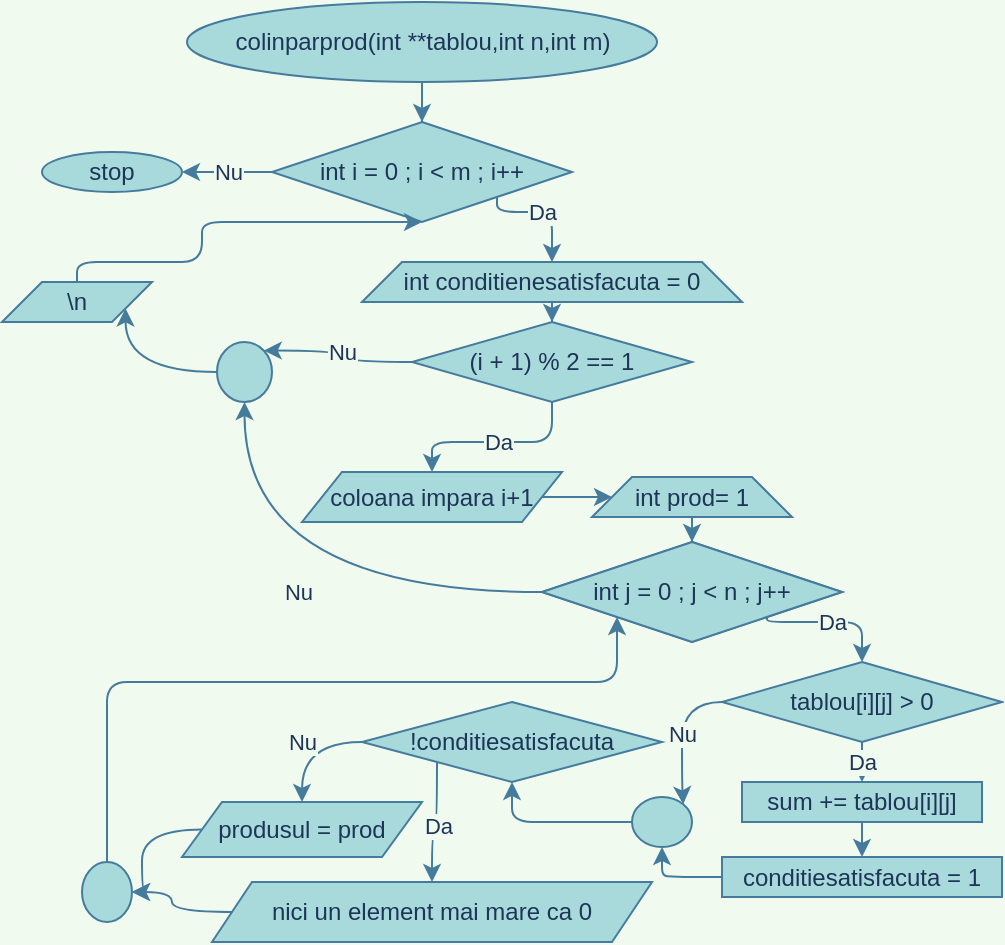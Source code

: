 <mxfile version="13.9.5" type="device"><diagram id="jHEiihrEU6xjhWh0VxYQ" name="Page-1"><mxGraphModel dx="530" dy="337" grid="1" gridSize="10" guides="1" tooltips="1" connect="1" arrows="1" fold="1" page="1" pageScale="1" pageWidth="850" pageHeight="1100" background="#F1FAEE" math="0" shadow="0"><root><mxCell id="0"/><mxCell id="1" parent="0"/><mxCell id="9hHZ9BTZ3P-Oq8APdchx-1" style="edgeStyle=orthogonalEdgeStyle;rounded=0;orthogonalLoop=1;jettySize=auto;html=1;labelBorderColor=none;sketch=0;fillColor=#A8DADC;strokeColor=#457B9D;labelBackgroundColor=#F1FAEE;fontColor=#1D3557;" edge="1" parent="1" source="9hHZ9BTZ3P-Oq8APdchx-2" target="9hHZ9BTZ3P-Oq8APdchx-5"><mxGeometry relative="1" as="geometry"/></mxCell><mxCell id="9hHZ9BTZ3P-Oq8APdchx-2" value="&lt;font style=&quot;font-size: 12px&quot;&gt;&lt;span style=&quot;font-family: &amp;#34;liberation sans&amp;#34; , sans-serif&quot;&gt;colinparprod&lt;/span&gt;(int **tablou,int n,int m)&lt;/font&gt;" style="ellipse;whiteSpace=wrap;html=1;fillColor=#A8DADC;labelBackgroundColor=none;labelBorderColor=none;sketch=0;strokeColor=#457B9D;fontColor=#1D3557;" vertex="1" parent="1"><mxGeometry x="202.5" y="130" width="235" height="40" as="geometry"/></mxCell><mxCell id="9hHZ9BTZ3P-Oq8APdchx-3" value="&lt;font style=&quot;&quot;&gt;Nu&lt;/font&gt;" style="edgeStyle=orthogonalEdgeStyle;curved=1;orthogonalLoop=1;jettySize=auto;html=1;entryX=1;entryY=0.5;entryDx=0;entryDy=0;labelBorderColor=none;sketch=0;fillColor=#A8DADC;strokeColor=#457B9D;labelBackgroundColor=#F1FAEE;fontColor=#1D3557;" edge="1" parent="1" source="9hHZ9BTZ3P-Oq8APdchx-5" target="9hHZ9BTZ3P-Oq8APdchx-9"><mxGeometry relative="1" as="geometry"><mxPoint x="220" y="250" as="targetPoint"/></mxGeometry></mxCell><mxCell id="9hHZ9BTZ3P-Oq8APdchx-4" value="Da" style="edgeStyle=orthogonalEdgeStyle;orthogonalLoop=1;jettySize=auto;html=1;exitX=1;exitY=1;exitDx=0;exitDy=0;entryX=0.5;entryY=0;entryDx=0;entryDy=0;labelBorderColor=none;sketch=0;fillColor=#A8DADC;strokeColor=#457B9D;labelBackgroundColor=#F1FAEE;fontColor=#1D3557;rounded=1;" edge="1" parent="1" source="9hHZ9BTZ3P-Oq8APdchx-5" target="9hHZ9BTZ3P-Oq8APdchx-11"><mxGeometry relative="1" as="geometry"><Array as="points"><mxPoint x="358" y="235"/><mxPoint x="385" y="235"/></Array></mxGeometry></mxCell><mxCell id="9hHZ9BTZ3P-Oq8APdchx-5" value="int i = 0 ; i &amp;lt; m ; i++" style="rhombus;whiteSpace=wrap;html=1;fillColor=#A8DADC;labelBackgroundColor=none;labelBorderColor=none;sketch=0;strokeColor=#457B9D;fontColor=#1D3557;" vertex="1" parent="1"><mxGeometry x="245" y="190" width="150" height="50" as="geometry"/></mxCell><mxCell id="9hHZ9BTZ3P-Oq8APdchx-6" value="Da" style="edgeStyle=orthogonalEdgeStyle;orthogonalLoop=1;jettySize=auto;html=1;exitX=1;exitY=1;exitDx=0;exitDy=0;entryX=0.5;entryY=0;entryDx=0;entryDy=0;labelBorderColor=none;sketch=0;fillColor=#A8DADC;strokeColor=#457B9D;labelBackgroundColor=#F1FAEE;fontColor=#1D3557;rounded=1;" edge="1" parent="1" source="9hHZ9BTZ3P-Oq8APdchx-8" target="9hHZ9BTZ3P-Oq8APdchx-21"><mxGeometry relative="1" as="geometry"><Array as="points"><mxPoint x="492" y="440"/><mxPoint x="540" y="440"/></Array></mxGeometry></mxCell><mxCell id="9hHZ9BTZ3P-Oq8APdchx-7" value="Nu" style="edgeStyle=orthogonalEdgeStyle;curved=1;orthogonalLoop=1;jettySize=auto;html=1;entryX=0.5;entryY=1;entryDx=0;entryDy=0;labelBorderColor=none;sketch=0;fillColor=#A8DADC;strokeColor=#457B9D;labelBackgroundColor=#F1FAEE;fontColor=#1D3557;" edge="1" parent="1" source="9hHZ9BTZ3P-Oq8APdchx-8" target="9hHZ9BTZ3P-Oq8APdchx-36"><mxGeometry relative="1" as="geometry"/></mxCell><mxCell id="9hHZ9BTZ3P-Oq8APdchx-8" value="int j = 0 ; j &amp;lt; m ; j++" style="rhombus;whiteSpace=wrap;html=1;fillColor=#A8DADC;labelBorderColor=none;sketch=0;strokeColor=#457B9D;fontColor=#1D3557;" vertex="1" parent="1"><mxGeometry x="380" y="400" width="150" height="50" as="geometry"/></mxCell><mxCell id="9hHZ9BTZ3P-Oq8APdchx-9" value="stop" style="ellipse;whiteSpace=wrap;html=1;fillColor=#A8DADC;labelBackgroundColor=none;labelBorderColor=none;sketch=0;strokeColor=#457B9D;fontColor=#1D3557;" vertex="1" parent="1"><mxGeometry x="130" y="205" width="70" height="20" as="geometry"/></mxCell><mxCell id="9hHZ9BTZ3P-Oq8APdchx-10" style="edgeStyle=orthogonalEdgeStyle;curved=1;orthogonalLoop=1;jettySize=auto;html=1;entryX=0.5;entryY=0;entryDx=0;entryDy=0;labelBorderColor=none;sketch=0;fillColor=#A8DADC;strokeColor=#457B9D;labelBackgroundColor=#F1FAEE;fontColor=#1D3557;" edge="1" parent="1" source="9hHZ9BTZ3P-Oq8APdchx-11" target="9hHZ9BTZ3P-Oq8APdchx-14"><mxGeometry relative="1" as="geometry"/></mxCell><mxCell id="9hHZ9BTZ3P-Oq8APdchx-11" value="int conditienesatisfacuta = 0" style="shape=trapezoid;perimeter=trapezoidPerimeter;whiteSpace=wrap;html=1;fixedSize=1;fillColor=#A8DADC;labelBackgroundColor=none;labelBorderColor=none;sketch=0;strokeColor=#457B9D;fontColor=#1D3557;" vertex="1" parent="1"><mxGeometry x="290" y="260" width="190" height="20" as="geometry"/></mxCell><mxCell id="9hHZ9BTZ3P-Oq8APdchx-12" value="Nu" style="edgeStyle=orthogonalEdgeStyle;curved=1;orthogonalLoop=1;jettySize=auto;html=1;entryX=1;entryY=0;entryDx=0;entryDy=0;labelBorderColor=none;sketch=0;fillColor=#A8DADC;strokeColor=#457B9D;labelBackgroundColor=#F1FAEE;fontColor=#1D3557;" edge="1" parent="1" source="9hHZ9BTZ3P-Oq8APdchx-14" target="9hHZ9BTZ3P-Oq8APdchx-36"><mxGeometry relative="1" as="geometry"/></mxCell><mxCell id="9hHZ9BTZ3P-Oq8APdchx-13" value="Da" style="edgeStyle=orthogonalEdgeStyle;orthogonalLoop=1;jettySize=auto;html=1;labelBorderColor=none;rounded=1;sketch=0;fillColor=#A8DADC;strokeColor=#457B9D;labelBackgroundColor=#F1FAEE;fontColor=#1D3557;" edge="1" parent="1" source="9hHZ9BTZ3P-Oq8APdchx-14" target="9hHZ9BTZ3P-Oq8APdchx-16"><mxGeometry relative="1" as="geometry"/></mxCell><mxCell id="9hHZ9BTZ3P-Oq8APdchx-14" value="&lt;span style=&quot;font-family: &amp;#34;liberation sans&amp;#34; , sans-serif&quot;&gt;(i&amp;nbsp;+&amp;nbsp;&lt;/span&gt;&lt;font style=&quot;font-family: &amp;#34;liberation sans&amp;#34; , sans-serif&quot;&gt;1&lt;/font&gt;&lt;span style=&quot;font-family: &amp;#34;liberation sans&amp;#34; , sans-serif&quot;&gt;)&amp;nbsp;%&amp;nbsp;&lt;/span&gt;&lt;font style=&quot;font-family: &amp;#34;liberation sans&amp;#34; , sans-serif&quot;&gt;2&lt;/font&gt;&lt;span style=&quot;font-family: &amp;#34;liberation sans&amp;#34; , sans-serif&quot;&gt;&amp;nbsp;==&amp;nbsp;&lt;/span&gt;&lt;font style=&quot;font-family: &amp;#34;liberation sans&amp;#34; , sans-serif&quot;&gt;1&lt;/font&gt;" style="rhombus;whiteSpace=wrap;html=1;fillColor=#A8DADC;labelBackgroundColor=none;labelBorderColor=none;sketch=0;strokeColor=#457B9D;fontColor=#1D3557;" vertex="1" parent="1"><mxGeometry x="315" y="290" width="140" height="40" as="geometry"/></mxCell><mxCell id="9hHZ9BTZ3P-Oq8APdchx-15" style="edgeStyle=orthogonalEdgeStyle;curved=1;orthogonalLoop=1;jettySize=auto;html=1;labelBorderColor=none;sketch=0;fillColor=#A8DADC;strokeColor=#457B9D;labelBackgroundColor=#F1FAEE;fontColor=#1D3557;entryX=0;entryY=0.5;entryDx=0;entryDy=0;" edge="1" parent="1" source="9hHZ9BTZ3P-Oq8APdchx-16" target="9hHZ9BTZ3P-Oq8APdchx-18"><mxGeometry relative="1" as="geometry"><mxPoint x="420" y="378" as="targetPoint"/></mxGeometry></mxCell><mxCell id="9hHZ9BTZ3P-Oq8APdchx-16" value="coloana impara i+1" style="shape=parallelogram;perimeter=parallelogramPerimeter;whiteSpace=wrap;html=1;fixedSize=1;fillColor=#A8DADC;labelBorderColor=none;sketch=0;strokeColor=#457B9D;fontColor=#1D3557;" vertex="1" parent="1"><mxGeometry x="260" y="365" width="130" height="25" as="geometry"/></mxCell><mxCell id="9hHZ9BTZ3P-Oq8APdchx-17" style="edgeStyle=orthogonalEdgeStyle;curved=1;orthogonalLoop=1;jettySize=auto;html=1;labelBorderColor=none;sketch=0;fillColor=#A8DADC;strokeColor=#457B9D;labelBackgroundColor=#F1FAEE;fontColor=#1D3557;" edge="1" parent="1" source="9hHZ9BTZ3P-Oq8APdchx-18" target="9hHZ9BTZ3P-Oq8APdchx-8"><mxGeometry relative="1" as="geometry"/></mxCell><mxCell id="9hHZ9BTZ3P-Oq8APdchx-18" value="int prod= 1" style="shape=trapezoid;perimeter=trapezoidPerimeter;whiteSpace=wrap;html=1;fixedSize=1;fillColor=#A8DADC;labelBorderColor=none;sketch=0;strokeColor=#457B9D;fontColor=#1D3557;" vertex="1" parent="1"><mxGeometry x="405" y="367.5" width="100" height="20" as="geometry"/></mxCell><mxCell id="9hHZ9BTZ3P-Oq8APdchx-19" value="Da" style="edgeStyle=orthogonalEdgeStyle;curved=1;orthogonalLoop=1;jettySize=auto;html=1;labelBorderColor=none;sketch=0;fillColor=#A8DADC;strokeColor=#457B9D;labelBackgroundColor=#F1FAEE;fontColor=#1D3557;entryX=0.5;entryY=0;entryDx=0;entryDy=0;" edge="1" parent="1" source="9hHZ9BTZ3P-Oq8APdchx-21" target="9hHZ9BTZ3P-Oq8APdchx-23"><mxGeometry relative="1" as="geometry"><mxPoint x="540" y="537" as="targetPoint"/></mxGeometry></mxCell><mxCell id="9hHZ9BTZ3P-Oq8APdchx-20" value="Nu" style="edgeStyle=orthogonalEdgeStyle;curved=1;orthogonalLoop=1;jettySize=auto;html=1;entryX=1;entryY=0;entryDx=0;entryDy=0;labelBorderColor=none;sketch=0;fillColor=#A8DADC;strokeColor=#457B9D;labelBackgroundColor=#F1FAEE;fontColor=#1D3557;" edge="1" parent="1" source="9hHZ9BTZ3P-Oq8APdchx-21" target="9hHZ9BTZ3P-Oq8APdchx-38"><mxGeometry relative="1" as="geometry"/></mxCell><mxCell id="9hHZ9BTZ3P-Oq8APdchx-21" value="&lt;font face=&quot;liberation sans, sans-serif&quot;&gt;tablou[i][j] &amp;gt; 0&lt;/font&gt;" style="rhombus;whiteSpace=wrap;html=1;fillColor=#A8DADC;labelBorderColor=none;sketch=0;strokeColor=#457B9D;fontColor=#1D3557;" vertex="1" parent="1"><mxGeometry x="470" y="460" width="140" height="40" as="geometry"/></mxCell><mxCell id="9hHZ9BTZ3P-Oq8APdchx-49" style="edgeStyle=orthogonalEdgeStyle;rounded=1;sketch=0;orthogonalLoop=1;jettySize=auto;html=1;exitX=0.5;exitY=1;exitDx=0;exitDy=0;entryX=0.5;entryY=0;entryDx=0;entryDy=0;strokeColor=#457B9D;fillColor=#A8DADC;fontColor=#1D3557;" edge="1" parent="1" source="9hHZ9BTZ3P-Oq8APdchx-23" target="9hHZ9BTZ3P-Oq8APdchx-25"><mxGeometry relative="1" as="geometry"/></mxCell><mxCell id="9hHZ9BTZ3P-Oq8APdchx-23" value="sum += tablou[i][j]" style="rounded=0;whiteSpace=wrap;html=1;fillColor=#A8DADC;labelBorderColor=none;sketch=0;strokeColor=#457B9D;fontColor=#1D3557;" vertex="1" parent="1"><mxGeometry x="480" y="520" width="120" height="20" as="geometry"/></mxCell><mxCell id="9hHZ9BTZ3P-Oq8APdchx-24" style="edgeStyle=orthogonalEdgeStyle;orthogonalLoop=1;jettySize=auto;html=1;labelBorderColor=none;sketch=0;fillColor=#A8DADC;strokeColor=#457B9D;labelBackgroundColor=#F1FAEE;fontColor=#1D3557;rounded=1;" edge="1" parent="1" source="9hHZ9BTZ3P-Oq8APdchx-25" target="9hHZ9BTZ3P-Oq8APdchx-38"><mxGeometry relative="1" as="geometry"><Array as="points"><mxPoint x="450" y="567"/><mxPoint x="440" y="567"/></Array></mxGeometry></mxCell><mxCell id="9hHZ9BTZ3P-Oq8APdchx-25" value="conditiesatisfacuta = 1" style="rounded=0;whiteSpace=wrap;html=1;fillColor=#A8DADC;labelBorderColor=none;sketch=0;strokeColor=#457B9D;fontColor=#1D3557;" vertex="1" parent="1"><mxGeometry x="470" y="557.5" width="140" height="20" as="geometry"/></mxCell><mxCell id="9hHZ9BTZ3P-Oq8APdchx-26" value="Da" style="edgeStyle=orthogonalEdgeStyle;curved=1;orthogonalLoop=1;jettySize=auto;html=1;exitX=0;exitY=1;exitDx=0;exitDy=0;entryX=0.5;entryY=0;entryDx=0;entryDy=0;labelBorderColor=none;sketch=0;fillColor=#A8DADC;strokeColor=#457B9D;labelBackgroundColor=#F1FAEE;fontColor=#1D3557;" edge="1" parent="1" source="9hHZ9BTZ3P-Oq8APdchx-28" target="9hHZ9BTZ3P-Oq8APdchx-30"><mxGeometry relative="1" as="geometry"/></mxCell><mxCell id="9hHZ9BTZ3P-Oq8APdchx-27" value="Nu" style="edgeStyle=orthogonalEdgeStyle;curved=1;orthogonalLoop=1;jettySize=auto;html=1;exitX=0;exitY=0.5;exitDx=0;exitDy=0;entryX=0.5;entryY=0;entryDx=0;entryDy=0;labelBorderColor=none;sketch=0;fillColor=#A8DADC;strokeColor=#457B9D;labelBackgroundColor=#F1FAEE;fontColor=#1D3557;" edge="1" parent="1" source="9hHZ9BTZ3P-Oq8APdchx-28" target="9hHZ9BTZ3P-Oq8APdchx-32"><mxGeometry relative="1" as="geometry"/></mxCell><mxCell id="9hHZ9BTZ3P-Oq8APdchx-28" value="&lt;font face=&quot;liberation sans, sans-serif&quot;&gt;!conditiesatisfacuta&lt;/font&gt;" style="rhombus;whiteSpace=wrap;html=1;fillColor=#A8DADC;labelBorderColor=none;sketch=0;strokeColor=#457B9D;fontColor=#1D3557;" vertex="1" parent="1"><mxGeometry x="290" y="480" width="150" height="40" as="geometry"/></mxCell><mxCell id="9hHZ9BTZ3P-Oq8APdchx-29" style="edgeStyle=orthogonalEdgeStyle;curved=1;orthogonalLoop=1;jettySize=auto;html=1;entryX=1;entryY=0.5;entryDx=0;entryDy=0;labelBorderColor=none;sketch=0;fillColor=#A8DADC;strokeColor=#457B9D;labelBackgroundColor=#F1FAEE;fontColor=#1D3557;" edge="1" parent="1" source="9hHZ9BTZ3P-Oq8APdchx-30" target="9hHZ9BTZ3P-Oq8APdchx-40"><mxGeometry relative="1" as="geometry"/></mxCell><mxCell id="9hHZ9BTZ3P-Oq8APdchx-30" value="nici un element mai mare ca 0" style="shape=parallelogram;perimeter=parallelogramPerimeter;whiteSpace=wrap;html=1;fixedSize=1;fillColor=#A8DADC;labelBorderColor=none;sketch=0;strokeColor=#457B9D;fontColor=#1D3557;" vertex="1" parent="1"><mxGeometry x="215" y="570" width="220" height="30" as="geometry"/></mxCell><mxCell id="9hHZ9BTZ3P-Oq8APdchx-31" style="edgeStyle=orthogonalEdgeStyle;curved=1;orthogonalLoop=1;jettySize=auto;html=1;entryX=1;entryY=0.5;entryDx=0;entryDy=0;labelBorderColor=none;sketch=0;fillColor=#A8DADC;strokeColor=#457B9D;labelBackgroundColor=#F1FAEE;fontColor=#1D3557;" edge="1" parent="1" source="9hHZ9BTZ3P-Oq8APdchx-32" target="9hHZ9BTZ3P-Oq8APdchx-40"><mxGeometry relative="1" as="geometry"/></mxCell><mxCell id="9hHZ9BTZ3P-Oq8APdchx-32" value="produsul = prod" style="shape=parallelogram;perimeter=parallelogramPerimeter;whiteSpace=wrap;html=1;fixedSize=1;fillColor=#A8DADC;labelBorderColor=none;sketch=0;strokeColor=#457B9D;fontColor=#1D3557;" vertex="1" parent="1"><mxGeometry x="200" y="530" width="120" height="27.5" as="geometry"/></mxCell><mxCell id="9hHZ9BTZ3P-Oq8APdchx-33" style="edgeStyle=orthogonalEdgeStyle;orthogonalLoop=1;jettySize=auto;html=1;labelBorderColor=none;sketch=0;fillColor=#A8DADC;strokeColor=#457B9D;labelBackgroundColor=#F1FAEE;fontColor=#1D3557;rounded=1;" edge="1" parent="1" source="9hHZ9BTZ3P-Oq8APdchx-34" target="9hHZ9BTZ3P-Oq8APdchx-5"><mxGeometry relative="1" as="geometry"><Array as="points"><mxPoint x="148" y="260"/><mxPoint x="210" y="260"/><mxPoint x="210" y="240"/><mxPoint x="278" y="240"/></Array></mxGeometry></mxCell><mxCell id="9hHZ9BTZ3P-Oq8APdchx-34" value="\n" style="shape=parallelogram;perimeter=parallelogramPerimeter;whiteSpace=wrap;html=1;fixedSize=1;fillColor=#A8DADC;labelBackgroundColor=none;labelBorderColor=none;sketch=0;strokeColor=#457B9D;fontColor=#1D3557;" vertex="1" parent="1"><mxGeometry x="110" y="270" width="75" height="20" as="geometry"/></mxCell><mxCell id="9hHZ9BTZ3P-Oq8APdchx-35" style="edgeStyle=orthogonalEdgeStyle;curved=1;orthogonalLoop=1;jettySize=auto;html=1;entryX=1;entryY=0.75;entryDx=0;entryDy=0;labelBorderColor=none;sketch=0;fillColor=#A8DADC;strokeColor=#457B9D;labelBackgroundColor=#F1FAEE;fontColor=#1D3557;" edge="1" parent="1" source="9hHZ9BTZ3P-Oq8APdchx-36" target="9hHZ9BTZ3P-Oq8APdchx-34"><mxGeometry relative="1" as="geometry"/></mxCell><mxCell id="9hHZ9BTZ3P-Oq8APdchx-36" value="" style="ellipse;whiteSpace=wrap;html=1;fillColor=#A8DADC;labelBorderColor=none;sketch=0;strokeColor=#457B9D;fontColor=#1D3557;" vertex="1" parent="1"><mxGeometry x="217.5" y="300" width="27.5" height="30" as="geometry"/></mxCell><mxCell id="9hHZ9BTZ3P-Oq8APdchx-37" style="edgeStyle=orthogonalEdgeStyle;orthogonalLoop=1;jettySize=auto;html=1;entryX=0.5;entryY=1;entryDx=0;entryDy=0;exitX=0;exitY=0.5;exitDx=0;exitDy=0;labelBorderColor=none;sketch=0;fillColor=#A8DADC;strokeColor=#457B9D;labelBackgroundColor=#F1FAEE;fontColor=#1D3557;rounded=1;" edge="1" parent="1" source="9hHZ9BTZ3P-Oq8APdchx-38" target="9hHZ9BTZ3P-Oq8APdchx-28"><mxGeometry relative="1" as="geometry"/></mxCell><mxCell id="9hHZ9BTZ3P-Oq8APdchx-38" value="" style="ellipse;whiteSpace=wrap;html=1;fillColor=#A8DADC;labelBorderColor=none;sketch=0;strokeColor=#457B9D;fontColor=#1D3557;" vertex="1" parent="1"><mxGeometry x="425" y="527.5" width="30" height="25" as="geometry"/></mxCell><mxCell id="9hHZ9BTZ3P-Oq8APdchx-39" style="edgeStyle=orthogonalEdgeStyle;orthogonalLoop=1;jettySize=auto;html=1;entryX=0;entryY=1;entryDx=0;entryDy=0;labelBorderColor=none;sketch=0;exitX=0.5;exitY=0;exitDx=0;exitDy=0;rounded=1;fillColor=#A8DADC;strokeColor=#457B9D;labelBackgroundColor=#F1FAEE;fontColor=#1D3557;" edge="1" parent="1" source="9hHZ9BTZ3P-Oq8APdchx-40" target="9hHZ9BTZ3P-Oq8APdchx-8"><mxGeometry relative="1" as="geometry"><Array as="points"><mxPoint x="162" y="470"/><mxPoint x="418" y="470"/></Array></mxGeometry></mxCell><mxCell id="9hHZ9BTZ3P-Oq8APdchx-40" value="" style="ellipse;whiteSpace=wrap;html=1;fillColor=#A8DADC;labelBorderColor=none;sketch=0;strokeColor=#457B9D;fontColor=#1D3557;" vertex="1" parent="1"><mxGeometry x="150" y="560" width="25" height="30" as="geometry"/></mxCell><mxCell id="9hHZ9BTZ3P-Oq8APdchx-41" style="edgeStyle=orthogonalEdgeStyle;curved=1;orthogonalLoop=1;jettySize=auto;html=1;exitX=0.5;exitY=1;exitDx=0;exitDy=0;labelBorderColor=none;sketch=0;fillColor=#A8DADC;strokeColor=#457B9D;labelBackgroundColor=#F1FAEE;fontColor=#1D3557;" edge="1" parent="1" source="9hHZ9BTZ3P-Oq8APdchx-18" target="9hHZ9BTZ3P-Oq8APdchx-18"><mxGeometry relative="1" as="geometry"/></mxCell><mxCell id="9hHZ9BTZ3P-Oq8APdchx-42" style="edgeStyle=orthogonalEdgeStyle;curved=1;orthogonalLoop=1;jettySize=auto;html=1;exitX=0.5;exitY=1;exitDx=0;exitDy=0;labelBorderColor=none;sketch=0;fillColor=#A8DADC;strokeColor=#457B9D;labelBackgroundColor=#F1FAEE;fontColor=#1D3557;" edge="1" parent="1" source="9hHZ9BTZ3P-Oq8APdchx-25" target="9hHZ9BTZ3P-Oq8APdchx-25"><mxGeometry relative="1" as="geometry"/></mxCell><mxCell id="9hHZ9BTZ3P-Oq8APdchx-46" value="int j = 0 ; j &amp;lt; n ; j++" style="rhombus;whiteSpace=wrap;html=1;fillColor=#A8DADC;labelBackgroundColor=none;labelBorderColor=none;sketch=0;strokeColor=#457B9D;fontColor=#1D3557;" vertex="1" parent="1"><mxGeometry x="380" y="400" width="150" height="50" as="geometry"/></mxCell></root></mxGraphModel></diagram></mxfile>